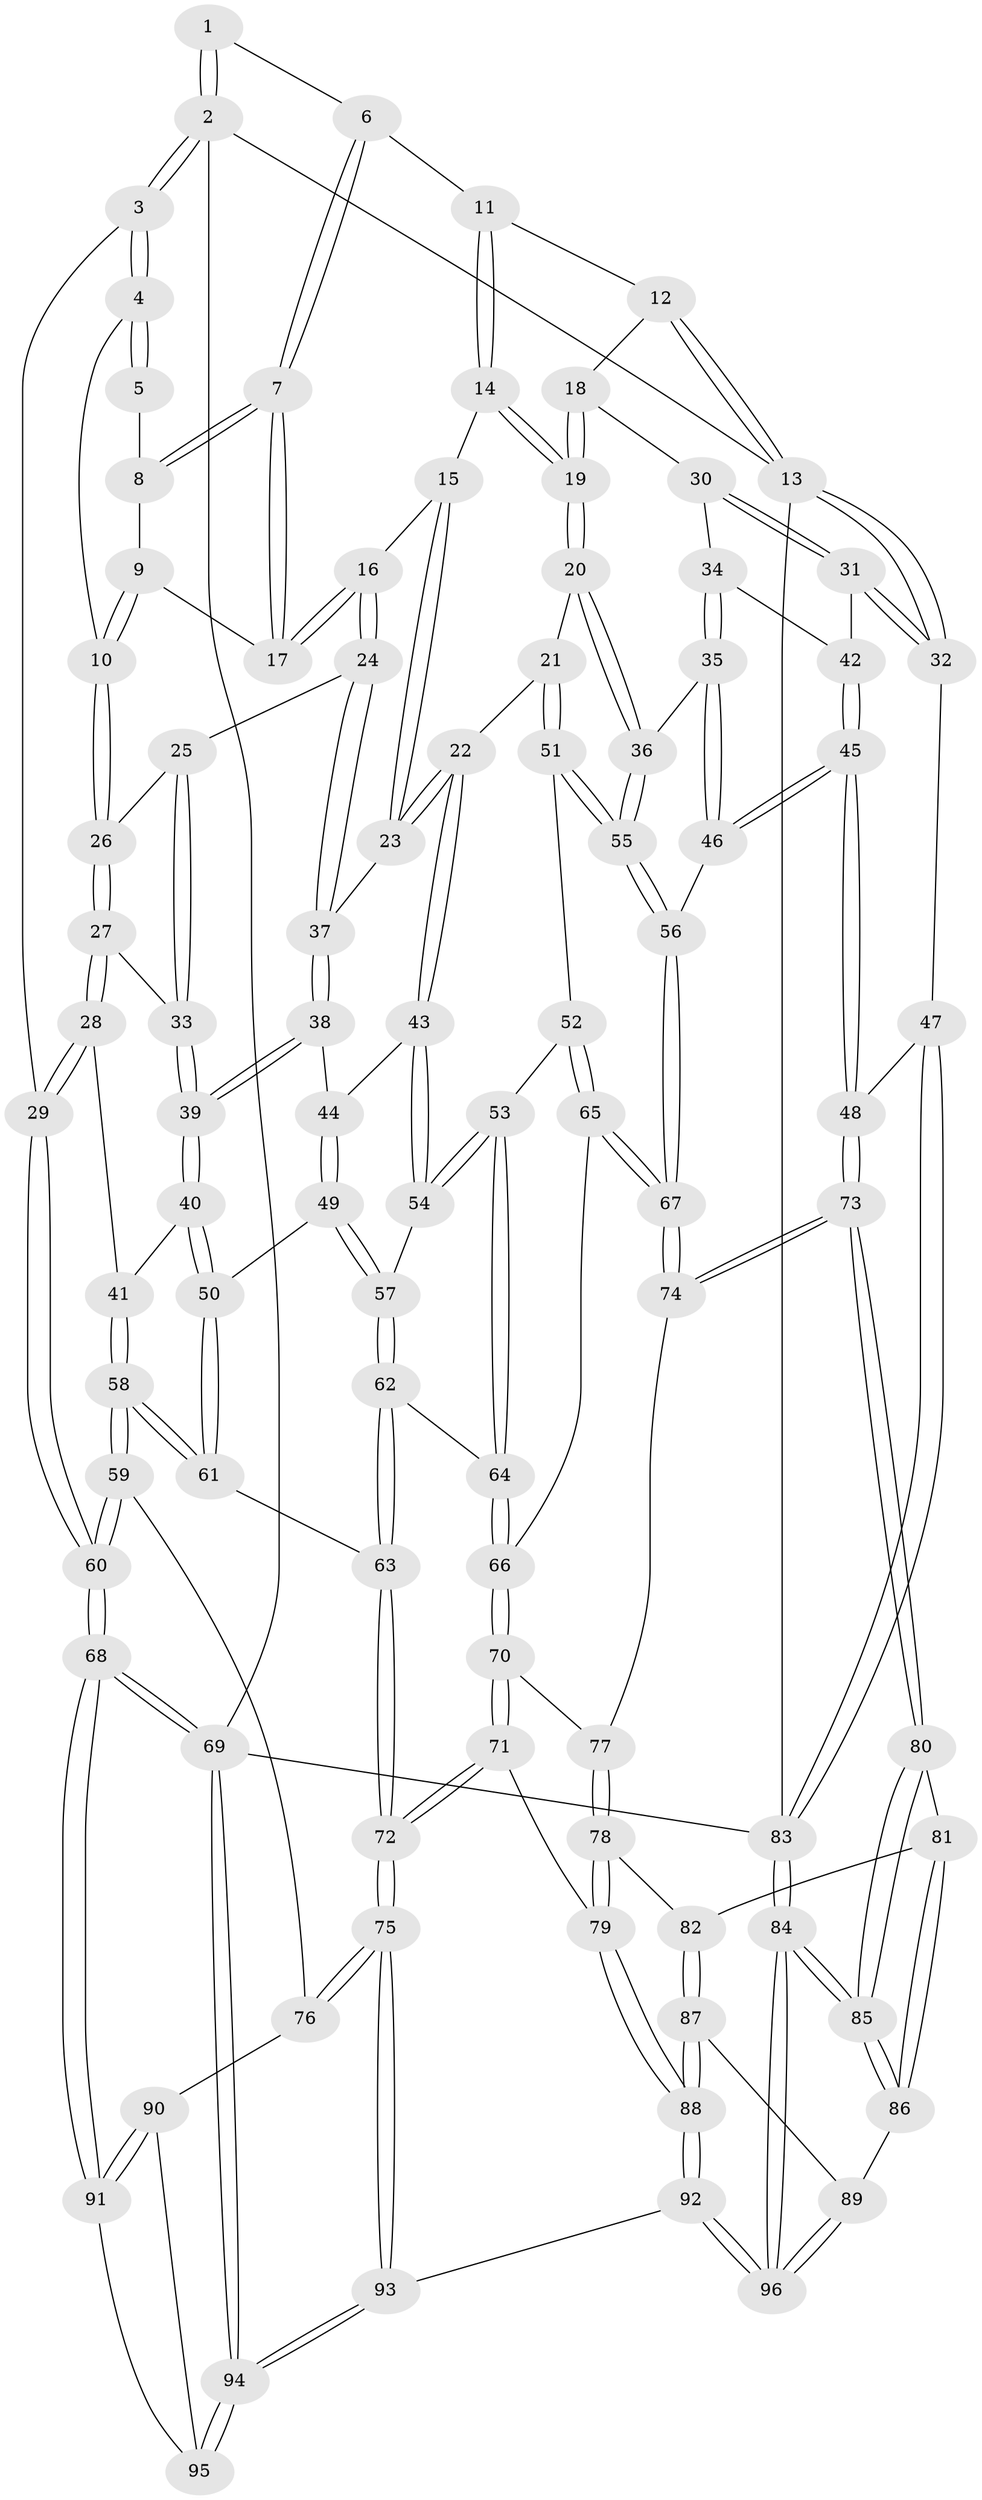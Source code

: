// Generated by graph-tools (version 1.1) at 2025/03/03/09/25 03:03:22]
// undirected, 96 vertices, 237 edges
graph export_dot {
graph [start="1"]
  node [color=gray90,style=filled];
  1 [pos="+0.18344926345805715+0"];
  2 [pos="+0+0"];
  3 [pos="+0+0"];
  4 [pos="+0.12186052070065462+0.11919981324739282"];
  5 [pos="+0.18091648888938588+0"];
  6 [pos="+0.45873123549346534+0"];
  7 [pos="+0.34835935858432254+0.031233903750222346"];
  8 [pos="+0.23130184988682245+0.02274480518586623"];
  9 [pos="+0.23051877665741252+0.0702795518197854"];
  10 [pos="+0.12241363041468123+0.12017504929314987"];
  11 [pos="+0.4990543021046665+0"];
  12 [pos="+0.6891731505578421+0"];
  13 [pos="+1+0"];
  14 [pos="+0.5126985594620684+0.031123538073321678"];
  15 [pos="+0.4660812864652645+0.11713939643730707"];
  16 [pos="+0.3371118821713568+0.15291349119468728"];
  17 [pos="+0.3300306543879073+0.10067797465098506"];
  18 [pos="+0.7478441707999076+0.09800762762615578"];
  19 [pos="+0.6391476592086908+0.216719315440772"];
  20 [pos="+0.6230344734180978+0.26026130102519895"];
  21 [pos="+0.5748785775122752+0.27718673518655024"];
  22 [pos="+0.5673053623887528+0.2781739194451357"];
  23 [pos="+0.5271021603742624+0.25491698560170406"];
  24 [pos="+0.3227418283711664+0.2048261972349118"];
  25 [pos="+0.16080835949624483+0.15279646035496489"];
  26 [pos="+0.12503413819563847+0.1350014663526203"];
  27 [pos="+0.1181683550325827+0.14728613835336635"];
  28 [pos="+0.010354412741964624+0.33608156882940665"];
  29 [pos="+0+0.34393849405648114"];
  30 [pos="+0.8428078656627093+0.13842148849192917"];
  31 [pos="+1+0.12673313930935257"];
  32 [pos="+1+0.09062621293269732"];
  33 [pos="+0.2006792346789025+0.2908092391866293"];
  34 [pos="+0.8263011107966558+0.29539264054289255"];
  35 [pos="+0.729234085632354+0.3321987282169091"];
  36 [pos="+0.6895927341418957+0.31877583214057853"];
  37 [pos="+0.3256649555318003+0.21609509138915467"];
  38 [pos="+0.2971167834623963+0.3018745129641395"];
  39 [pos="+0.22037483137210098+0.3549515701183736"];
  40 [pos="+0.20627052921101907+0.36726070447668624"];
  41 [pos="+0.08267093476903711+0.3736036721331732"];
  42 [pos="+0.8906320193102983+0.3186406252174414"];
  43 [pos="+0.45592857611308324+0.401829698087336"];
  44 [pos="+0.35886773118098614+0.35139727069184257"];
  45 [pos="+0.9198367268114279+0.5086884029924524"];
  46 [pos="+0.8243393841901518+0.4871168775902788"];
  47 [pos="+1+0.5724912058241372"];
  48 [pos="+1+0.5699956524802747"];
  49 [pos="+0.32994698894500774+0.47240245637628836"];
  50 [pos="+0.25974862281659533+0.46655877648388344"];
  51 [pos="+0.5920934199882779+0.49117062281530494"];
  52 [pos="+0.5195669358993535+0.4954789428315357"];
  53 [pos="+0.5047010132851141+0.4906504520870032"];
  54 [pos="+0.4558168055239817+0.4141473972625415"];
  55 [pos="+0.6493383393438947+0.5147781268459003"];
  56 [pos="+0.6779257076594357+0.5524198177249996"];
  57 [pos="+0.36931624368516136+0.4875695248892144"];
  58 [pos="+0.12418966449681196+0.639997043423623"];
  59 [pos="+0.09590721314719755+0.7067211453119415"];
  60 [pos="+0+0.6889144129599591"];
  61 [pos="+0.2423638020248139+0.5555527869677644"];
  62 [pos="+0.3803038471110339+0.5782935952681796"];
  63 [pos="+0.35702299940952215+0.5989822751861498"];
  64 [pos="+0.44067306863139866+0.5782209572553242"];
  65 [pos="+0.5547846088260826+0.6413176404286793"];
  66 [pos="+0.5037686106441505+0.6469280335463725"];
  67 [pos="+0.6569425921334134+0.6647801034570638"];
  68 [pos="+0+1"];
  69 [pos="+0+1"];
  70 [pos="+0.43824709217928143+0.7337099871752657"];
  71 [pos="+0.3677764212006578+0.7878662512805348"];
  72 [pos="+0.3361606795574589+0.7938707905006666"];
  73 [pos="+0.8124093462290443+0.7414229089893388"];
  74 [pos="+0.6663443591869261+0.6847096060438795"];
  75 [pos="+0.3221376383744092+0.8041595451510842"];
  76 [pos="+0.150494815432457+0.7656119068267976"];
  77 [pos="+0.6218573673022868+0.7550622840764805"];
  78 [pos="+0.6018874863758495+0.8129931281572826"];
  79 [pos="+0.5640336880483166+0.855307389642689"];
  80 [pos="+0.8154377078830128+0.7614561279309647"];
  81 [pos="+0.7116119821896376+0.8696372842747466"];
  82 [pos="+0.703872401195791+0.8752124292370862"];
  83 [pos="+1+1"];
  84 [pos="+1+1"];
  85 [pos="+0.8932458171829716+0.9188440492476994"];
  86 [pos="+0.8025342819839286+0.9218114734496488"];
  87 [pos="+0.6975175277324619+0.9305779098600254"];
  88 [pos="+0.569199660641088+0.9579762806224724"];
  89 [pos="+0.7070619003246076+0.9382891617590869"];
  90 [pos="+0.1271719504734987+0.8443289661963133"];
  91 [pos="+0+1"];
  92 [pos="+0.47385182733968456+1"];
  93 [pos="+0.38463585862359256+1"];
  94 [pos="+0.22293092868422568+1"];
  95 [pos="+0.13596008569319434+0.9425556940250808"];
  96 [pos="+0.824912945570008+1"];
  1 -- 2;
  1 -- 2;
  1 -- 6;
  2 -- 3;
  2 -- 3;
  2 -- 13;
  2 -- 69;
  3 -- 4;
  3 -- 4;
  3 -- 29;
  4 -- 5;
  4 -- 5;
  4 -- 10;
  5 -- 8;
  6 -- 7;
  6 -- 7;
  6 -- 11;
  7 -- 8;
  7 -- 8;
  7 -- 17;
  7 -- 17;
  8 -- 9;
  9 -- 10;
  9 -- 10;
  9 -- 17;
  10 -- 26;
  10 -- 26;
  11 -- 12;
  11 -- 14;
  11 -- 14;
  12 -- 13;
  12 -- 13;
  12 -- 18;
  13 -- 32;
  13 -- 32;
  13 -- 83;
  14 -- 15;
  14 -- 19;
  14 -- 19;
  15 -- 16;
  15 -- 23;
  15 -- 23;
  16 -- 17;
  16 -- 17;
  16 -- 24;
  16 -- 24;
  18 -- 19;
  18 -- 19;
  18 -- 30;
  19 -- 20;
  19 -- 20;
  20 -- 21;
  20 -- 36;
  20 -- 36;
  21 -- 22;
  21 -- 51;
  21 -- 51;
  22 -- 23;
  22 -- 23;
  22 -- 43;
  22 -- 43;
  23 -- 37;
  24 -- 25;
  24 -- 37;
  24 -- 37;
  25 -- 26;
  25 -- 33;
  25 -- 33;
  26 -- 27;
  26 -- 27;
  27 -- 28;
  27 -- 28;
  27 -- 33;
  28 -- 29;
  28 -- 29;
  28 -- 41;
  29 -- 60;
  29 -- 60;
  30 -- 31;
  30 -- 31;
  30 -- 34;
  31 -- 32;
  31 -- 32;
  31 -- 42;
  32 -- 47;
  33 -- 39;
  33 -- 39;
  34 -- 35;
  34 -- 35;
  34 -- 42;
  35 -- 36;
  35 -- 46;
  35 -- 46;
  36 -- 55;
  36 -- 55;
  37 -- 38;
  37 -- 38;
  38 -- 39;
  38 -- 39;
  38 -- 44;
  39 -- 40;
  39 -- 40;
  40 -- 41;
  40 -- 50;
  40 -- 50;
  41 -- 58;
  41 -- 58;
  42 -- 45;
  42 -- 45;
  43 -- 44;
  43 -- 54;
  43 -- 54;
  44 -- 49;
  44 -- 49;
  45 -- 46;
  45 -- 46;
  45 -- 48;
  45 -- 48;
  46 -- 56;
  47 -- 48;
  47 -- 83;
  47 -- 83;
  48 -- 73;
  48 -- 73;
  49 -- 50;
  49 -- 57;
  49 -- 57;
  50 -- 61;
  50 -- 61;
  51 -- 52;
  51 -- 55;
  51 -- 55;
  52 -- 53;
  52 -- 65;
  52 -- 65;
  53 -- 54;
  53 -- 54;
  53 -- 64;
  53 -- 64;
  54 -- 57;
  55 -- 56;
  55 -- 56;
  56 -- 67;
  56 -- 67;
  57 -- 62;
  57 -- 62;
  58 -- 59;
  58 -- 59;
  58 -- 61;
  58 -- 61;
  59 -- 60;
  59 -- 60;
  59 -- 76;
  60 -- 68;
  60 -- 68;
  61 -- 63;
  62 -- 63;
  62 -- 63;
  62 -- 64;
  63 -- 72;
  63 -- 72;
  64 -- 66;
  64 -- 66;
  65 -- 66;
  65 -- 67;
  65 -- 67;
  66 -- 70;
  66 -- 70;
  67 -- 74;
  67 -- 74;
  68 -- 69;
  68 -- 69;
  68 -- 91;
  68 -- 91;
  69 -- 94;
  69 -- 94;
  69 -- 83;
  70 -- 71;
  70 -- 71;
  70 -- 77;
  71 -- 72;
  71 -- 72;
  71 -- 79;
  72 -- 75;
  72 -- 75;
  73 -- 74;
  73 -- 74;
  73 -- 80;
  73 -- 80;
  74 -- 77;
  75 -- 76;
  75 -- 76;
  75 -- 93;
  75 -- 93;
  76 -- 90;
  77 -- 78;
  77 -- 78;
  78 -- 79;
  78 -- 79;
  78 -- 82;
  79 -- 88;
  79 -- 88;
  80 -- 81;
  80 -- 85;
  80 -- 85;
  81 -- 82;
  81 -- 86;
  81 -- 86;
  82 -- 87;
  82 -- 87;
  83 -- 84;
  83 -- 84;
  84 -- 85;
  84 -- 85;
  84 -- 96;
  84 -- 96;
  85 -- 86;
  85 -- 86;
  86 -- 89;
  87 -- 88;
  87 -- 88;
  87 -- 89;
  88 -- 92;
  88 -- 92;
  89 -- 96;
  89 -- 96;
  90 -- 91;
  90 -- 91;
  90 -- 95;
  91 -- 95;
  92 -- 93;
  92 -- 96;
  92 -- 96;
  93 -- 94;
  93 -- 94;
  94 -- 95;
  94 -- 95;
}

